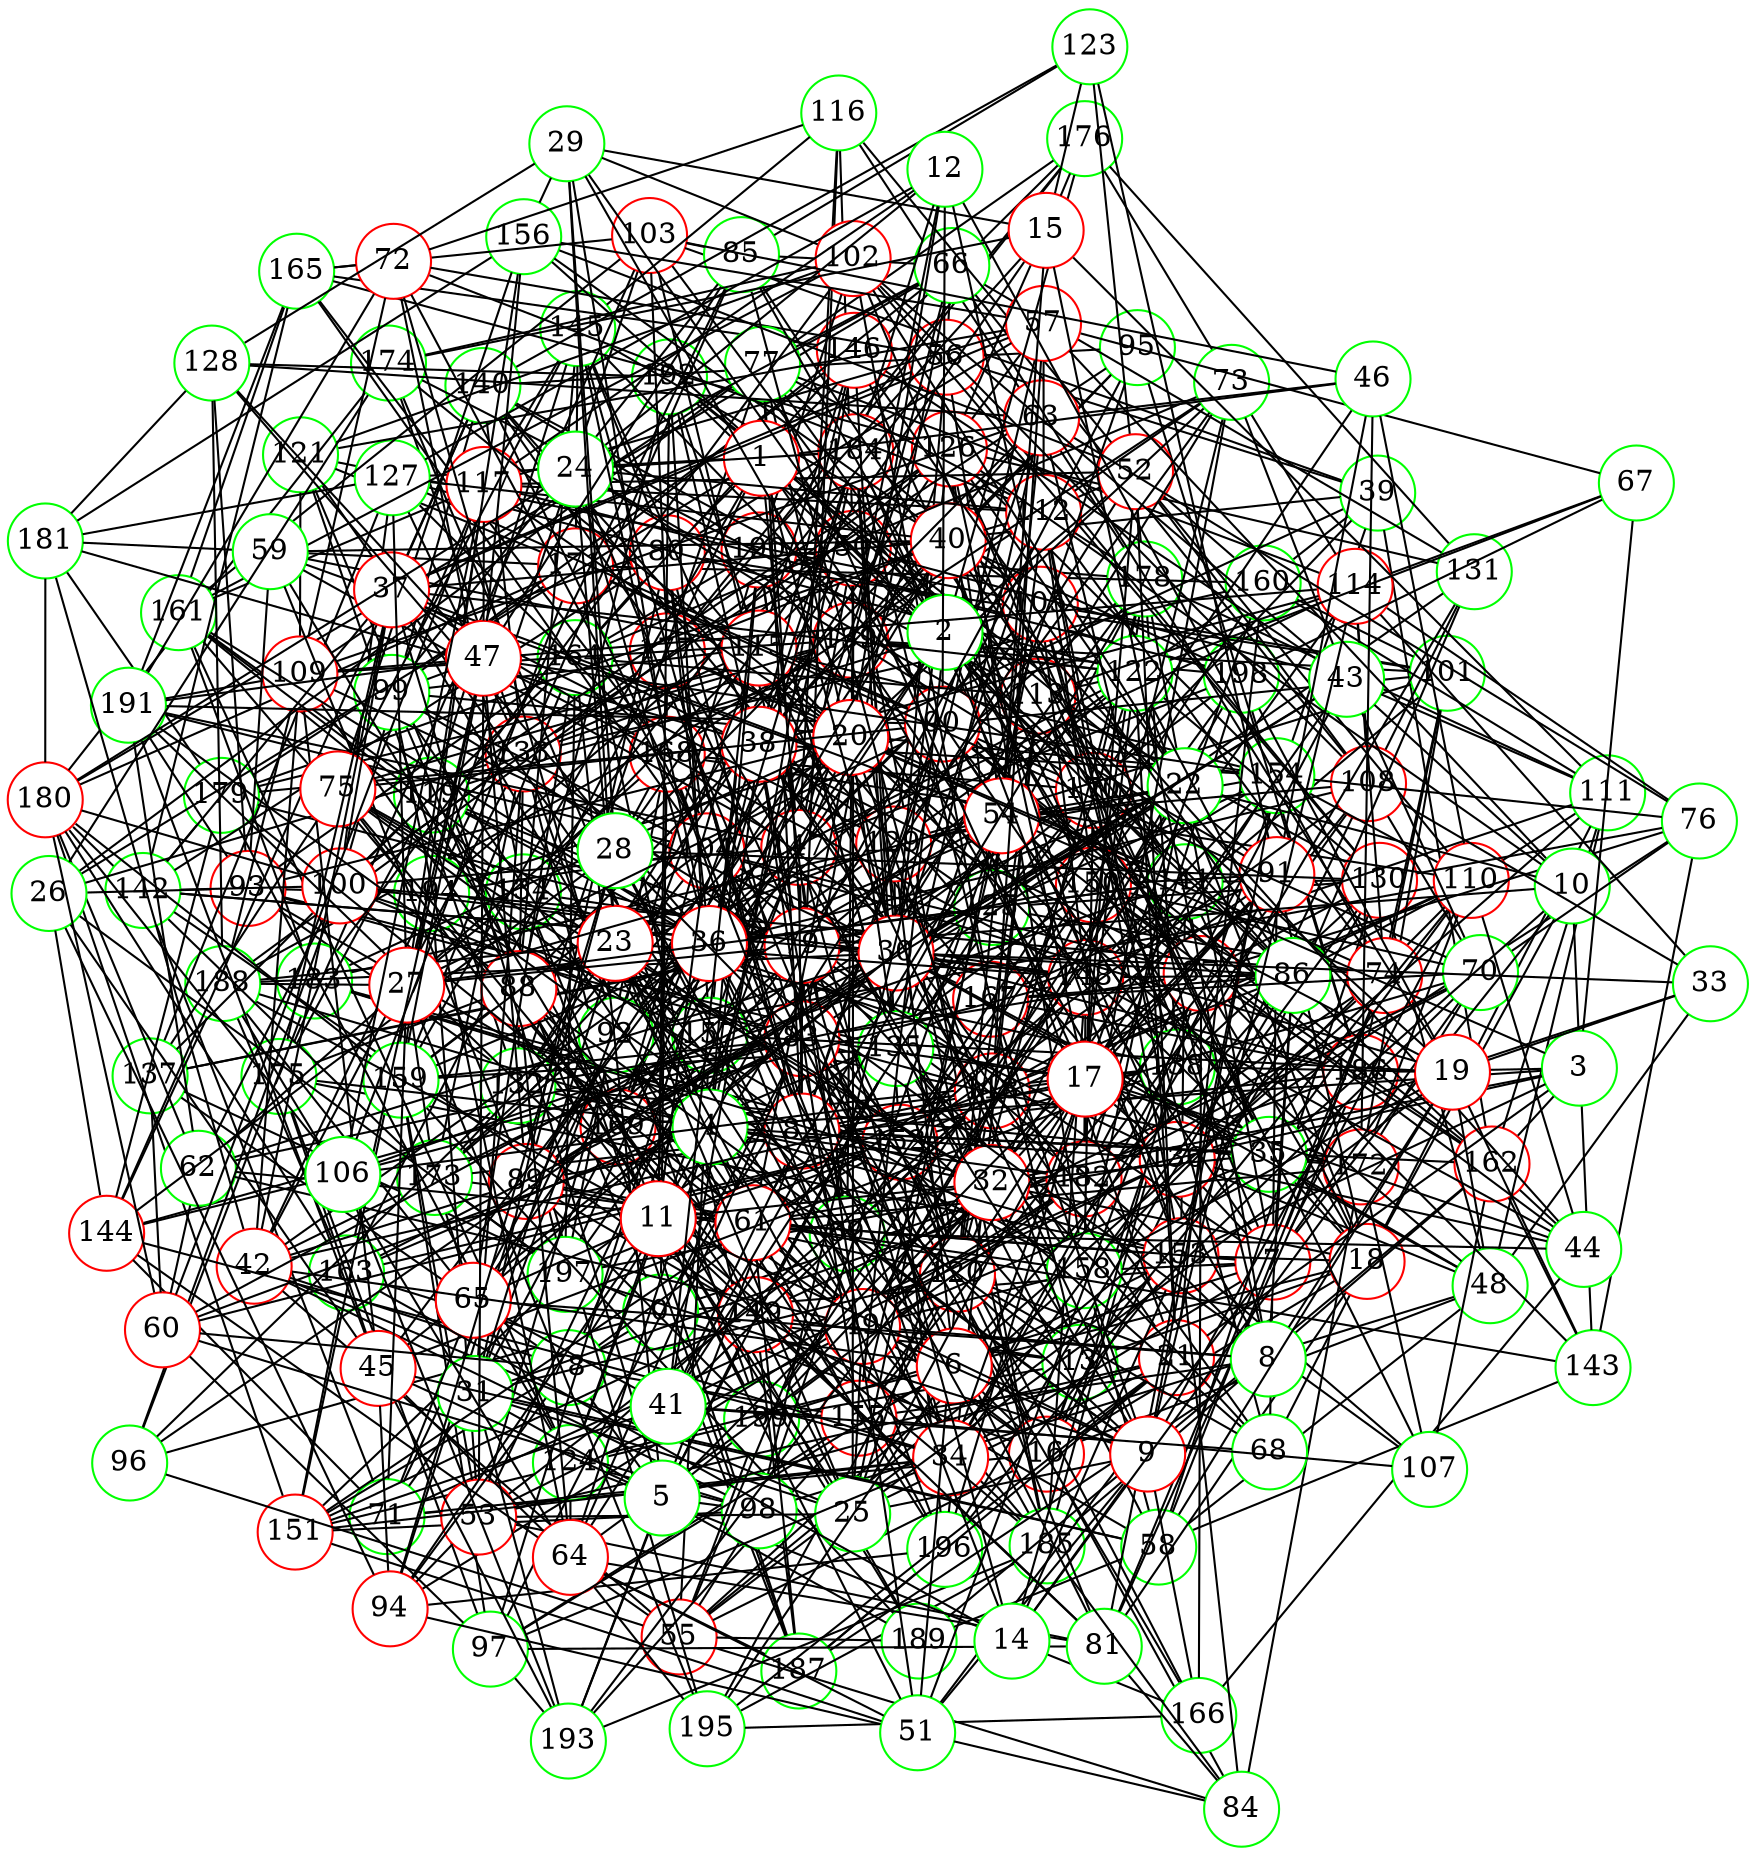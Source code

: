 graph {
graph ["layout"="fdp"]
node ["style"="filled","fillcolor"="white","fixedsize"="true","shape"="circle"]
"0" ["color"="green"]
"16" ["color"="red"]
"130" ["color"="red"]
"138" ["color"="green"]
"178" ["color"="green"]
"190" ["color"="red"]
"198" ["color"="green"]
"169" ["color"="red"]
"185" ["color"="green"]
"193" ["color"="green"]
"195" ["color"="green"]
"187" ["color"="green"]
"196" ["color"="green"]
"141" ["color"="green"]
"177" ["color"="red"]
"153" ["color"="red"]
"175" ["color"="green"]
"155" ["color"="red"]
"39" ["color"="green"]
"160" ["color"="green"]
"171" ["color"="red"]
"179" ["color"="green"]
"181" ["color"="green"]
"180" ["color"="red"]
"199" ["color"="green"]
"50" ["color"="red"]
"132" ["color"="green"]
"133" ["color"="red"]
"139" ["color"="red"]
"188" ["color"="green"]
"140" ["color"="green"]
"144" ["color"="red"]
"167" ["color"="red"]
"168" ["color"="red"]
"197" ["color"="green"]
"170" ["color"="red"]
"192" ["color"="green"]
"182" ["color"="red"]
"186" ["color"="red"]
"173" ["color"="green"]
"174" ["color"="green"]
"172" ["color"="red"]
"69" ["color"="green"]
"80" ["color"="red"]
"176" ["color"="green"]
"145" ["color"="green"]
"164" ["color"="green"]
"101" ["color"="green"]
"129" ["color"="red"]
"183" ["color"="green"]
"154" ["color"="green"]
"148" ["color"="red"]
"152" ["color"="red"]
"163" ["color"="green"]
"166" ["color"="green"]
"184" ["color"="red"]
"105" ["color"="red"]
"147" ["color"="red"]
"191" ["color"="green"]
"119" ["color"="green"]
"161" ["color"="green"]
"165" ["color"="green"]
"136" ["color"="red"]
"189" ["color"="green"]
"126" ["color"="red"]
"194" ["color"="green"]
"131" ["color"="green"]
"121" ["color"="green"]
"157" ["color"="green"]
"156" ["color"="green"]
"104" ["color"="red"]
"142" ["color"="green"]
"149" ["color"="red"]
"151" ["color"="red"]
"118" ["color"="red"]
"150" ["color"="red"]
"162" ["color"="red"]
"120" ["color"="red"]
"135" ["color"="green"]
"146" ["color"="red"]
"158" ["color"="green"]
"159" ["color"="green"]
"124" ["color"="green"]
"89" ["color"="red"]
"122" ["color"="green"]
"127" ["color"="green"]
"137" ["color"="green"]
"92" ["color"="green"]
"110" ["color"="red"]
"111" ["color"="green"]
"125" ["color"="green"]
"94" ["color"="red"]
"93" ["color"="red"]
"128" ["color"="green"]
"134" ["color"="green"]
"116" ["color"="green"]
"103" ["color"="red"]
"56" ["color"="red"]
"66" ["color"="green"]
"83" ["color"="red"]
"97" ["color"="green"]
"100" ["color"="red"]
"87" ["color"="red"]
"143" ["color"="green"]
"85" ["color"="green"]
"99" ["color"="green"]
"115" ["color"="red"]
"117" ["color"="red"]
"123" ["color"="green"]
"108" ["color"="red"]
"114" ["color"="red"]
"77" ["color"="green"]
"109" ["color"="red"]
"79" ["color"="red"]
"82" ["color"="red"]
"90" ["color"="red"]
"95" ["color"="green"]
"112" ["color"="red"]
"72" ["color"="red"]
"71" ["color"="green"]
"48" ["color"="green"]
"98" ["color"="green"]
"58" ["color"="green"]
"74" ["color"="red"]
"81" ["color"="green"]
"84" ["color"="green"]
"18" ["color"="red"]
"35" ["color"="green"]
"49" ["color"="red"]
"53" ["color"="red"]
"88" ["color"="red"]
"91" ["color"="red"]
"62" ["color"="green"]
"55" ["color"="red"]
"96" ["color"="green"]
"68" ["color"="green"]
"113" ["color"="red"]
"21" ["color"="red"]
"38" ["color"="red"]
"63" ["color"="red"]
"76" ["color"="green"]
"52" ["color"="red"]
"78" ["color"="green"]
"25" ["color"="green"]
"42" ["color"="red"]
"31" ["color"="green"]
"7" ["color"="red"]
"34" ["color"="red"]
"70" ["color"="green"]
"10" ["color"="green"]
"22" ["color"="green"]
"102" ["color"="red"]
"54" ["color"="red"]
"59" ["color"="green"]
"30" ["color"="red"]
"33" ["color"="green"]
"40" ["color"="red"]
"44" ["color"="green"]
"43" ["color"="green"]
"73" ["color"="green"]
"45" ["color"="red"]
"64" ["color"="red"]
"86" ["color"="green"]
"57" ["color"="red"]
"67" ["color"="green"]
"51" ["color"="green"]
"61" ["color"="red"]
"13" ["color"="green"]
"20" ["color"="red"]
"1" ["color"="red"]
"26" ["color"="green"]
"46" ["color"="green"]
"2" ["color"="green"]
"65" ["color"="red"]
"3" ["color"="green"]
"32" ["color"="red"]
"75" ["color"="red"]
"4" ["color"="green"]
"37" ["color"="red"]
"60" ["color"="red"]
"5" ["color"="green"]
"6" ["color"="red"]
"23" ["color"="red"]
"24" ["color"="green"]
"36" ["color"="red"]
"107" ["color"="green"]
"29" ["color"="green"]
"8" ["color"="green"]
"19" ["color"="red"]
"9" ["color"="red"]
"11" ["color"="red"]
"14" ["color"="green"]
"12" ["color"="green"]
"15" ["color"="red"]
"28" ["color"="green"]
"17" ["color"="red"]
"27" ["color"="red"]
"47" ["color"="red"]
"41" ["color"="green"]
"106" ["color"="green"]
"0" -- "16"
"0" -- "96"
"0" -- "113"
"0" -- "177"
"0" -- "7"
"0" -- "121"
"0" -- "137"
"0" -- "186"
"0" -- "187"
"0" -- "13"
"0" -- "78"
"16" -- "130"
"16" -- "39"
"16" -- "71"
"16" -- "168"
"16" -- "169"
"16" -- "108"
"16" -- "48"
"16" -- "18"
"16" -- "84"
"16" -- "21"
"16" -- "55"
"16" -- "152"
"16" -- "93"
"130" -- "138"
"130" -- "141"
"138" -- "178"
"138" -- "169"
"138" -- "185"
"178" -- "190"
"190" -- "198"
"169" -- "198"
"169" -- "185"
"169" -- "187"
"185" -- "193"
"185" -- "195"
"187" -- "196"
"141" -- "177"
"141" -- "153"
"153" -- "196"
"153" -- "175"
"153" -- "155"
"155" -- "193"
"39" -- "160"
"39" -- "50"
"39" -- "162"
"39" -- "103"
"39" -- "56"
"39" -- "170"
"160" -- "171"
"171" -- "179"
"171" -- "180"
"171" -- "181"
"171" -- "199"
"179" -- "181"
"180" -- "181"
"50" -- "132"
"50" -- "69"
"50" -- "134"
"50" -- "169"
"50" -- "139"
"50" -- "147"
"50" -- "116"
"50" -- "185"
"50" -- "190"
"132" -- "195"
"132" -- "133"
"132" -- "197"
"132" -- "172"
"133" -- "160"
"133" -- "199"
"133" -- "169"
"133" -- "139"
"133" -- "140"
"133" -- "173"
"133" -- "174"
"133" -- "182"
"139" -- "198"
"139" -- "179"
"139" -- "188"
"140" -- "144"
"140" -- "177"
"140" -- "167"
"140" -- "190"
"144" -- "179"
"144" -- "188"
"167" -- "168"
"167" -- "186"
"168" -- "197"
"168" -- "170"
"170" -- "192"
"170" -- "178"
"170" -- "182"
"182" -- "198"
"186" -- "198"
"173" -- "178"
"173" -- "180"
"173" -- "197"
"173" -- "186"
"174" -- "180"
"69" -- "173"
"69" -- "80"
"69" -- "147"
"69" -- "118"
"69" -- "150"
"69" -- "89"
"69" -- "93"
"69" -- "190"
"80" -- "176"
"80" -- "145"
"80" -- "177"
"80" -- "164"
"80" -- "101"
"80" -- "104"
"80" -- "136"
"80" -- "142"
"176" -- "177"
"176" -- "190"
"145" -- "171"
"164" -- "197"
"164" -- "190"
"101" -- "160"
"101" -- "129"
"101" -- "148"
"101" -- "105"
"101" -- "186"
"101" -- "139"
"101" -- "172"
"129" -- "160"
"129" -- "140"
"129" -- "175"
"129" -- "183"
"129" -- "185"
"129" -- "154"
"148" -- "199"
"148" -- "178"
"148" -- "182"
"148" -- "152"
"148" -- "185"
"148" -- "154"
"152" -- "160"
"152" -- "163"
"152" -- "196"
"152" -- "197"
"152" -- "166"
"152" -- "198"
"152" -- "183"
"152" -- "184"
"163" -- "177"
"163" -- "180"
"163" -- "167"
"163" -- "188"
"166" -- "195"
"105" -- "197"
"105" -- "138"
"105" -- "147"
"105" -- "148"
"105" -- "119"
"105" -- "184"
"105" -- "121"
"105" -- "156"
"147" -- "198"
"147" -- "173"
"147" -- "190"
"147" -- "191"
"119" -- "145"
"119" -- "161"
"119" -- "136"
"119" -- "189"
"119" -- "126"
"119" -- "175"
"161" -- "165"
"161" -- "183"
"161" -- "169"
"165" -- "168"
"165" -- "191"
"136" -- "197"
"136" -- "184"
"126" -- "129"
"126" -- "194"
"126" -- "131"
"126" -- "132"
"126" -- "165"
"126" -- "170"
"126" -- "147"
"126" -- "154"
"126" -- "188"
"131" -- "176"
"131" -- "153"
"121" -- "132"
"121" -- "171"
"121" -- "157"
"157" -- "192"
"157" -- "170"
"157" -- "172"
"157" -- "190"
"156" -- "181"
"104" -- "194"
"104" -- "132"
"104" -- "165"
"104" -- "140"
"104" -- "152"
"104" -- "153"
"104" -- "191"
"142" -- "179"
"142" -- "149"
"142" -- "165"
"149" -- "178"
"149" -- "151"
"149" -- "187"
"151" -- "194"
"151" -- "163"
"151" -- "180"
"151" -- "197"
"151" -- "199"
"118" -- "138"
"118" -- "150"
"118" -- "120"
"118" -- "124"
"150" -- "162"
"150" -- "197"
"150" -- "154"
"162" -- "170"
"162" -- "185"
"162" -- "189"
"120" -- "195"
"120" -- "135"
"120" -- "199"
"120" -- "139"
"120" -- "177"
"120" -- "178"
"120" -- "148"
"120" -- "155"
"120" -- "190"
"135" -- "170"
"135" -- "146"
"135" -- "149"
"135" -- "158"
"135" -- "190"
"135" -- "159"
"146" -- "164"
"146" -- "165"
"146" -- "150"
"158" -- "194"
"158" -- "170"
"159" -- "164"
"159" -- "170"
"159" -- "180"
"159" -- "189"
"124" -- "161"
"124" -- "147"
"124" -- "179"
"124" -- "166"
"89" -- "199"
"89" -- "169"
"89" -- "138"
"89" -- "120"
"89" -- "122"
"89" -- "92"
"89" -- "125"
"89" -- "94"
"122" -- "130"
"122" -- "139"
"122" -- "127"
"127" -- "133"
"127" -- "181"
"127" -- "168"
"127" -- "184"
"127" -- "137"
"127" -- "170"
"137" -- "150"
"92" -- "129"
"92" -- "196"
"92" -- "105"
"92" -- "139"
"92" -- "110"
"92" -- "190"
"110" -- "168"
"110" -- "172"
"110" -- "111"
"110" -- "118"
"110" -- "152"
"110" -- "154"
"110" -- "158"
"111" -- "160"
"111" -- "162"
"111" -- "178"
"111" -- "167"
"125" -- "130"
"125" -- "131"
"125" -- "137"
"125" -- "170"
"125" -- "141"
"125" -- "154"
"125" -- "126"
"125" -- "190"
"94" -- "196"
"94" -- "182"
"93" -- "128"
"93" -- "194"
"93" -- "164"
"93" -- "118"
"93" -- "135"
"93" -- "191"
"128" -- "192"
"128" -- "181"
"128" -- "188"
"134" -- "161"
"134" -- "148"
"134" -- "187"
"134" -- "172"
"116" -- "145"
"116" -- "178"
"116" -- "147"
"103" -- "161"
"103" -- "177"
"103" -- "194"
"103" -- "147"
"103" -- "165"
"103" -- "175"
"56" -- "66"
"56" -- "130"
"56" -- "134"
"56" -- "72"
"56" -- "140"
"56" -- "157"
"56" -- "158"
"56" -- "95"
"66" -- "83"
"66" -- "131"
"66" -- "147"
"66" -- "180"
"66" -- "85"
"66" -- "171"
"66" -- "108"
"66" -- "77"
"83" -- "97"
"83" -- "163"
"83" -- "100"
"83" -- "132"
"83" -- "166"
"83" -- "169"
"83" -- "144"
"83" -- "178"
"83" -- "116"
"83" -- "87"
"83" -- "159"
"97" -- "193"
"97" -- "155"
"97" -- "159"
"97" -- "175"
"100" -- "164"
"100" -- "133"
"100" -- "137"
"100" -- "140"
"100" -- "142"
"100" -- "177"
"100" -- "147"
"100" -- "148"
"100" -- "180"
"100" -- "119"
"100" -- "157"
"100" -- "127"
"87" -- "130"
"87" -- "162"
"87" -- "164"
"87" -- "166"
"87" -- "104"
"87" -- "143"
"87" -- "145"
"87" -- "118"
"143" -- "162"
"143" -- "189"
"85" -- "194"
"85" -- "99"
"85" -- "133"
"85" -- "150"
"85" -- "103"
"85" -- "170"
"85" -- "123"
"99" -- "146"
"99" -- "115"
"99" -- "117"
"99" -- "104"
"99" -- "154"
"115" -- "192"
"115" -- "146"
"115" -- "119"
"115" -- "169"
"115" -- "154"
"117" -- "161"
"117" -- "198"
"117" -- "145"
"117" -- "159"
"123" -- "178"
"123" -- "140"
"108" -- "131"
"108" -- "114"
"108" -- "182"
"108" -- "155"
"114" -- "176"
"114" -- "147"
"114" -- "118"
"77" -- "132"
"77" -- "109"
"77" -- "79"
"77" -- "112"
"77" -- "176"
"77" -- "82"
"77" -- "114"
"77" -- "87"
"77" -- "184"
"109" -- "149"
"109" -- "167"
"109" -- "121"
"109" -- "139"
"109" -- "188"
"109" -- "191"
"79" -- "192"
"79" -- "99"
"79" -- "142"
"79" -- "82"
"79" -- "147"
"79" -- "179"
"79" -- "148"
"79" -- "119"
"82" -- "193"
"82" -- "162"
"82" -- "168"
"82" -- "145"
"82" -- "177"
"82" -- "147"
"82" -- "118"
"82" -- "182"
"82" -- "183"
"82" -- "90"
"82" -- "158"
"90" -- "162"
"90" -- "194"
"90" -- "101"
"90" -- "138"
"90" -- "171"
"90" -- "186"
"90" -- "95"
"90" -- "191"
"95" -- "133"
"95" -- "135"
"95" -- "186"
"95" -- "139"
"112" -- "136"
"112" -- "139"
"112" -- "178"
"112" -- "117"
"112" -- "150"
"112" -- "153"
"112" -- "125"
"72" -- "112"
"72" -- "116"
"72" -- "165"
"72" -- "134"
"72" -- "104"
"72" -- "92"
"72" -- "109"
"72" -- "191"
"71" -- "144"
"71" -- "136"
"71" -- "92"
"71" -- "142"
"48" -- "98"
"48" -- "130"
"48" -- "167"
"48" -- "136"
"48" -- "58"
"48" -- "111"
"98" -- "151"
"98" -- "124"
"58" -- "130"
"58" -- "147"
"58" -- "89"
"58" -- "74"
"58" -- "158"
"74" -- "112"
"74" -- "81"
"74" -- "114"
"74" -- "100"
"74" -- "101"
"74" -- "182"
"74" -- "136"
"74" -- "125"
"81" -- "97"
"81" -- "84"
"81" -- "149"
"81" -- "104"
"81" -- "152"
"81" -- "154"
"81" -- "186"
"84" -- "153"
"84" -- "185"
"84" -- "172"
"18" -- "35"
"18" -- "68"
"18" -- "132"
"18" -- "141"
"18" -- "111"
"18" -- "81"
"18" -- "113"
"18" -- "153"
"18" -- "90"
"18" -- "122"
"18" -- "91"
"18" -- "124"
"35" -- "104"
"35" -- "170"
"35" -- "172"
"35" -- "110"
"35" -- "49"
"35" -- "82"
"35" -- "115"
"35" -- "55"
"35" -- "126"
"49" -- "198"
"49" -- "177"
"49" -- "53"
"49" -- "182"
"49" -- "88"
"49" -- "185"
"49" -- "91"
"49" -- "92"
"49" -- "62"
"49" -- "158"
"53" -- "81"
"53" -- "194"
"53" -- "69"
"53" -- "92"
"53" -- "157"
"53" -- "94"
"53" -- "159"
"88" -- "192"
"88" -- "99"
"88" -- "145"
"88" -- "122"
"88" -- "189"
"88" -- "95"
"88" -- "159"
"88" -- "191"
"91" -- "192"
"91" -- "167"
"91" -- "199"
"91" -- "150"
"91" -- "152"
"91" -- "123"
"62" -- "100"
"62" -- "180"
"62" -- "167"
"62" -- "168"
"62" -- "191"
"55" -- "96"
"55" -- "98"
"55" -- "69"
"55" -- "199"
"55" -- "144"
"55" -- "84"
"55" -- "153"
"55" -- "157"
"55" -- "189"
"55" -- "158"
"96" -- "100"
"96" -- "132"
"96" -- "183"
"96" -- "169"
"68" -- "83"
"68" -- "120"
"68" -- "105"
"68" -- "79"
"113" -- "130"
"113" -- "164"
"113" -- "196"
"113" -- "141"
"113" -- "174"
"113" -- "114"
"113" -- "118"
"113" -- "120"
"113" -- "122"
"113" -- "156"
"21" -- "160"
"21" -- "195"
"21" -- "38"
"21" -- "52"
"21" -- "53"
"21" -- "120"
"21" -- "25"
"21" -- "90"
"21" -- "122"
"21" -- "187"
"38" -- "68"
"38" -- "69"
"38" -- "169"
"38" -- "145"
"38" -- "114"
"38" -- "146"
"38" -- "179"
"38" -- "181"
"38" -- "184"
"38" -- "154"
"38" -- "155"
"38" -- "125"
"38" -- "63"
"63" -- "128"
"63" -- "82"
"63" -- "135"
"63" -- "76"
"63" -- "109"
"63" -- "125"
"76" -- "114"
"76" -- "130"
"76" -- "87"
"76" -- "136"
"76" -- "154"
"76" -- "143"
"52" -- "112"
"52" -- "160"
"52" -- "116"
"52" -- "117"
"52" -- "108"
"52" -- "156"
"52" -- "78"
"52" -- "110"
"78" -- "151"
"78" -- "137"
"78" -- "155"
"78" -- "108"
"78" -- "94"
"25" -- "105"
"25" -- "42"
"25" -- "49"
"25" -- "50"
"25" -- "53"
"25" -- "122"
"25" -- "92"
"25" -- "31"
"42" -- "98"
"42" -- "194"
"42" -- "133"
"42" -- "109"
"42" -- "173"
"42" -- "78"
"42" -- "181"
"42" -- "55"
"42" -- "89"
"31" -- "80"
"31" -- "193"
"31" -- "115"
"31" -- "133"
"31" -- "182"
"31" -- "71"
"31" -- "120"
"31" -- "169"
"31" -- "58"
"7" -- "34"
"7" -- "68"
"7" -- "70"
"7" -- "199"
"7" -- "136"
"7" -- "10"
"7" -- "74"
"7" -- "139"
"7" -- "110"
"7" -- "79"
"7" -- "113"
"7" -- "178"
"7" -- "51"
"7" -- "86"
"7" -- "153"
"7" -- "91"
"7" -- "61"
"7" -- "158"
"34" -- "97"
"34" -- "130"
"34" -- "131"
"34" -- "163"
"34" -- "71"
"34" -- "79"
"34" -- "144"
"34" -- "83"
"34" -- "151"
"34" -- "91"
"70" -- "149"
"70" -- "150"
"70" -- "182"
"70" -- "167"
"70" -- "152"
"70" -- "171"
"70" -- "76"
"70" -- "108"
"70" -- "172"
"10" -- "18"
"10" -- "35"
"10" -- "22"
"10" -- "57"
"10" -- "43"
"10" -- "126"
"10" -- "79"
"10" -- "143"
"22" -- "192"
"22" -- "129"
"22" -- "102"
"22" -- "199"
"22" -- "169"
"22" -- "79"
"22" -- "49"
"22" -- "83"
"22" -- "54"
"22" -- "30"
"22" -- "126"
"22" -- "158"
"102" -- "113"
"102" -- "161"
"102" -- "130"
"102" -- "167"
"102" -- "183"
"102" -- "121"
"102" -- "108"
"102" -- "174"
"102" -- "190"
"54" -- "98"
"54" -- "108"
"54" -- "87"
"54" -- "120"
"54" -- "59"
"54" -- "155"
"54" -- "92"
"54" -- "126"
"59" -- "115"
"59" -- "147"
"59" -- "89"
"59" -- "169"
"59" -- "93"
"30" -- "33"
"30" -- "129"
"30" -- "194"
"30" -- "40"
"30" -- "43"
"30" -- "45"
"30" -- "77"
"30" -- "173"
"30" -- "142"
"30" -- "48"
"30" -- "112"
"30" -- "86"
"30" -- "56"
"30" -- "184"
"30" -- "89"
"30" -- "186"
"30" -- "188"
"30" -- "62"
"30" -- "158"
"33" -- "48"
"33" -- "114"
"33" -- "136"
"33" -- "108"
"40" -- "198"
"40" -- "44"
"40" -- "141"
"40" -- "112"
"40" -- "145"
"40" -- "177"
"40" -- "179"
"40" -- "89"
"40" -- "153"
"40" -- "59"
"40" -- "127"
"44" -- "162"
"44" -- "148"
"44" -- "69"
"44" -- "150"
"44" -- "166"
"44" -- "136"
"44" -- "110"
"43" -- "50"
"43" -- "146"
"43" -- "70"
"43" -- "102"
"43" -- "182"
"43" -- "73"
"43" -- "169"
"43" -- "111"
"73" -- "112"
"73" -- "113"
"73" -- "129"
"73" -- "148"
"73" -- "164"
"73" -- "182"
"73" -- "168"
"45" -- "64"
"45" -- "193"
"45" -- "58"
"45" -- "138"
"45" -- "109"
"45" -- "94"
"45" -- "175"
"45" -- "191"
"64" -- "99"
"64" -- "195"
"64" -- "81"
"64" -- "83"
"64" -- "182"
"64" -- "88"
"64" -- "187"
"64" -- "124"
"64" -- "188"
"64" -- "125"
"86" -- "196"
"86" -- "167"
"86" -- "110"
"86" -- "113"
"86" -- "146"
"86" -- "148"
"86" -- "87"
"86" -- "122"
"57" -- "80"
"57" -- "112"
"57" -- "98"
"57" -- "67"
"57" -- "117"
"57" -- "118"
"57" -- "121"
"57" -- "156"
"57" -- "126"
"67" -- "114"
"67" -- "198"
"67" -- "122"
"51" -- "64"
"51" -- "84"
"51" -- "87"
"51" -- "151"
"51" -- "120"
"51" -- "94"
"51" -- "79"
"61" -- "99"
"61" -- "172"
"61" -- "174"
"61" -- "143"
"61" -- "178"
"61" -- "179"
"61" -- "151"
"61" -- "152"
"61" -- "153"
"61" -- "155"
"61" -- "187"
"61" -- "62"
"61" -- "158"
"13" -- "16"
"13" -- "18"
"13" -- "194"
"13" -- "83"
"13" -- "20"
"13" -- "149"
"13" -- "70"
"13" -- "199"
"13" -- "184"
"13" -- "110"
"20" -- "39"
"20" -- "135"
"20" -- "73"
"20" -- "74"
"20" -- "45"
"20" -- "141"
"20" -- "173"
"20" -- "78"
"20" -- "174"
"20" -- "48"
"20" -- "177"
"20" -- "117"
"20" -- "183"
"20" -- "61"
"20" -- "93"
"20" -- "159"
"1" -- "177"
"1" -- "147"
"1" -- "86"
"1" -- "26"
"1" -- "138"
"1" -- "141"
"1" -- "30"
"1" -- "46"
"1" -- "159"
"26" -- "144"
"26" -- "133"
"26" -- "197"
"26" -- "45"
"26" -- "77"
"26" -- "93"
"26" -- "94"
"26" -- "174"
"46" -- "103"
"46" -- "170"
"46" -- "91"
"46" -- "172"
"46" -- "110"
"46" -- "63"
"2" -- "176"
"2" -- "65"
"2" -- "35"
"2" -- "52"
"2" -- "103"
"2" -- "153"
"2" -- "169"
"2" -- "155"
"2" -- "140"
"65" -- "164"
"65" -- "71"
"65" -- "170"
"65" -- "92"
"65" -- "124"
"65" -- "188"
"65" -- "173"
"3" -- "32"
"3" -- "162"
"3" -- "67"
"3" -- "4"
"3" -- "21"
"3" -- "54"
"3" -- "182"
"3" -- "153"
"3" -- "186"
"32" -- "49"
"32" -- "177"
"32" -- "193"
"32" -- "35"
"32" -- "85"
"32" -- "134"
"32" -- "183"
"32" -- "43"
"32" -- "75"
"32" -- "61"
"75" -- "145"
"75" -- "82"
"75" -- "134"
"75" -- "137"
"75" -- "90"
"75" -- "139"
"75" -- "155"
"75" -- "156"
"75" -- "157"
"4" -- "64"
"4" -- "37"
"4" -- "38"
"4" -- "136"
"4" -- "175"
"4" -- "16"
"4" -- "182"
"4" -- "184"
"4" -- "153"
"4" -- "60"
"4" -- "188"
"4" -- "190"
"37" -- "129"
"37" -- "100"
"37" -- "40"
"37" -- "168"
"37" -- "42"
"37" -- "140"
"37" -- "142"
"37" -- "175"
"37" -- "54"
"37" -- "56"
"37" -- "57"
"37" -- "122"
"60" -- "97"
"60" -- "98"
"60" -- "180"
"60" -- "117"
"60" -- "152"
"60" -- "137"
"60" -- "157"
"60" -- "62"
"60" -- "78"
"5" -- "193"
"5" -- "98"
"5" -- "164"
"5" -- "37"
"5" -- "135"
"5" -- "199"
"5" -- "45"
"5" -- "78"
"5" -- "21"
"5" -- "149"
"5" -- "91"
"5" -- "189"
"5" -- "31"
"6" -- "97"
"6" -- "129"
"6" -- "195"
"6" -- "86"
"6" -- "23"
"6" -- "24"
"6" -- "42"
"6" -- "111"
"23" -- "161"
"23" -- "196"
"23" -- "138"
"23" -- "49"
"23" -- "148"
"23" -- "24"
"23" -- "88"
"23" -- "152"
"23" -- "25"
"23" -- "188"
"23" -- "29"
"23" -- "61"
"23" -- "31"
"24" -- "112"
"24" -- "66"
"24" -- "36"
"24" -- "180"
"24" -- "184"
"24" -- "170"
"24" -- "91"
"36" -- "128"
"36" -- "97"
"36" -- "161"
"36" -- "196"
"36" -- "69"
"36" -- "197"
"36" -- "38"
"36" -- "40"
"36" -- "42"
"36" -- "107"
"36" -- "108"
"36" -- "80"
"36" -- "145"
"36" -- "119"
"36" -- "184"
"36" -- "185"
"36" -- "125"
"107" -- "162"
"107" -- "153"
"107" -- "170"
"107" -- "155"
"107" -- "172"
"29" -- "128"
"29" -- "50"
"29" -- "102"
"29" -- "168"
"29" -- "139"
"29" -- "156"
"8" -- "49"
"8" -- "65"
"8" -- "19"
"8" -- "86"
"8" -- "182"
"8" -- "139"
"8" -- "155"
"8" -- "187"
"8" -- "141"
"8" -- "63"
"19" -- "33"
"19" -- "66"
"19" -- "198"
"19" -- "104"
"19" -- "138"
"19" -- "143"
"19" -- "48"
"19" -- "113"
"19" -- "150"
"19" -- "25"
"19" -- "58"
"19" -- "157"
"19" -- "158"
"9" -- "69"
"9" -- "197"
"9" -- "166"
"9" -- "135"
"9" -- "167"
"9" -- "11"
"9" -- "14"
"9" -- "49"
"9" -- "82"
"9" -- "114"
"9" -- "51"
"9" -- "115"
"9" -- "88"
"9" -- "25"
"9" -- "154"
"9" -- "186"
"11" -- "32"
"11" -- "192"
"11" -- "65"
"11" -- "134"
"11" -- "199"
"11" -- "104"
"11" -- "168"
"11" -- "75"
"11" -- "112"
"11" -- "81"
"11" -- "51"
"11" -- "86"
"11" -- "88"
"11" -- "152"
"11" -- "25"
"11" -- "185"
"11" -- "124"
"11" -- "188"
"11" -- "94"
"11" -- "191"
"14" -- "147"
"14" -- "163"
"14" -- "87"
"14" -- "168"
"14" -- "153"
"14" -- "172"
"12" -- "20"
"12" -- "117"
"12" -- "24"
"12" -- "184"
"12" -- "105"
"12" -- "74"
"12" -- "90"
"12" -- "139"
"12" -- "127"
"15" -- "176"
"15" -- "177"
"15" -- "54"
"15" -- "87"
"15" -- "123"
"15" -- "28"
"15" -- "29"
"15" -- "126"
"15" -- "174"
"15" -- "111"
"28" -- "144"
"28" -- "49"
"28" -- "34"
"28" -- "130"
"28" -- "152"
"28" -- "168"
"28" -- "89"
"28" -- "29"
"28" -- "94"
"28" -- "63"
"17" -- "160"
"17" -- "34"
"17" -- "196"
"17" -- "135"
"17" -- "136"
"17" -- "42"
"17" -- "44"
"17" -- "77"
"17" -- "83"
"17" -- "52"
"17" -- "120"
"17" -- "25"
"17" -- "122"
"17" -- "154"
"17" -- "126"
"27" -- "194"
"27" -- "195"
"27" -- "134"
"27" -- "71"
"27" -- "141"
"27" -- "173"
"27" -- "47"
"27" -- "79"
"27" -- "54"
"27" -- "90"
"27" -- "156"
"27" -- "188"
"27" -- "127"
"47" -- "128"
"47" -- "99"
"47" -- "163"
"47" -- "109"
"47" -- "114"
"47" -- "148"
"47" -- "53"
"47" -- "85"
"47" -- "117"
"47" -- "89"
"47" -- "154"
"47" -- "156"
"47" -- "159"
"47" -- "191"
"41" -- "65"
"41" -- "82"
"41" -- "146"
"41" -- "68"
"41" -- "54"
"41" -- "118"
"41" -- "151"
"41" -- "136"
"41" -- "155"
"41" -- "190"
"106" -- "144"
"106" -- "193"
"106" -- "148"
"106" -- "180"
"106" -- "117"
"106" -- "118"
"106" -- "171"
"106" -- "141"
}